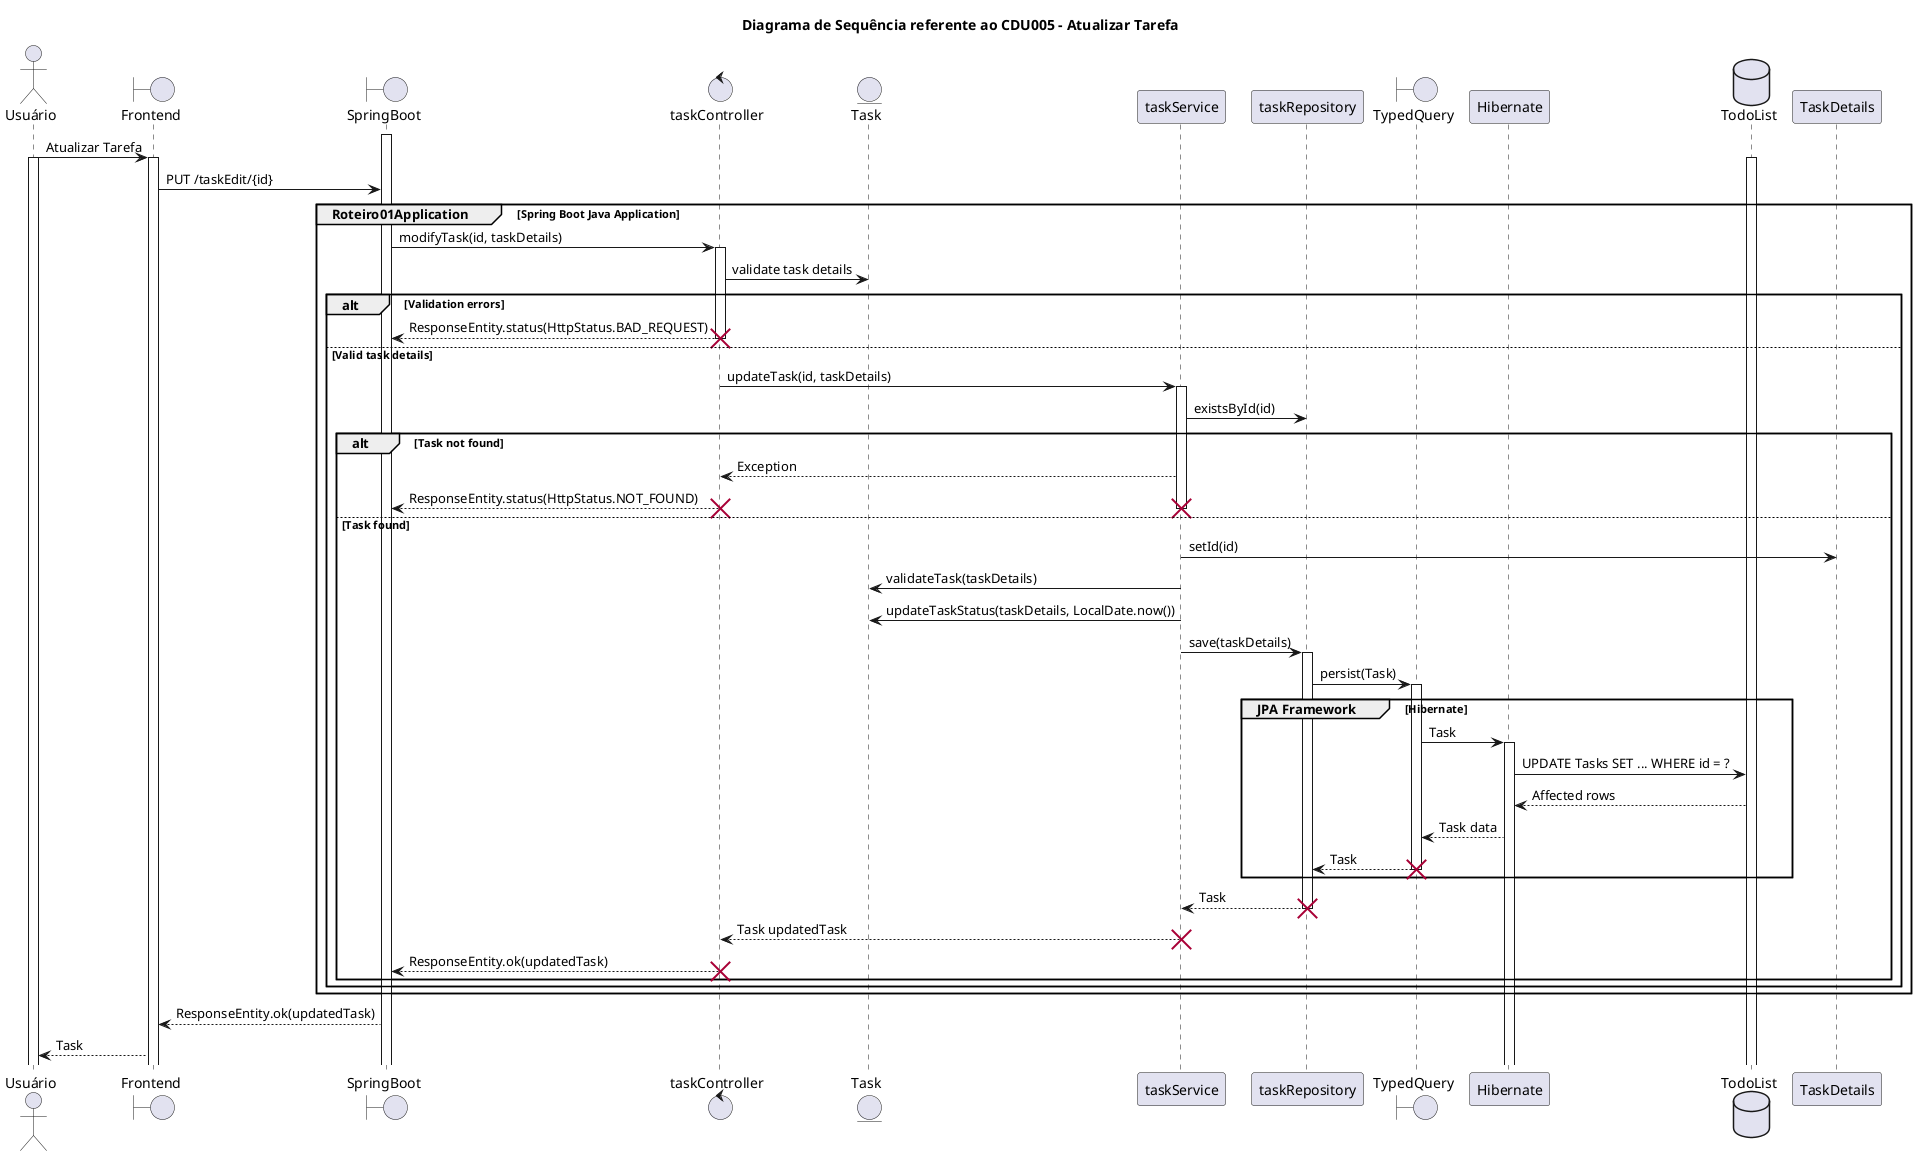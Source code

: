 @startuml
title Diagrama de Sequência referente ao CDU005 - Atualizar Tarefa
actor Usuário
Boundary Frontend
Boundary SpringBoot
Control taskController
Entity Task
Participant taskService
Participant taskRepository
Boundary TypedQuery
Participant Hibernate
Database TodoList

activate SpringBoot
Usuário -> Frontend: Atualizar Tarefa
activate Usuário
activate Frontend
activate TodoList
Frontend -> SpringBoot: PUT /taskEdit/{id}
group Roteiro01Application [Spring Boot Java Application]
SpringBoot -> taskController: modifyTask(id, taskDetails)
activate taskController
taskController -> Task: validate task details
alt Validation errors
    taskController --> SpringBoot: ResponseEntity.status(HttpStatus.BAD_REQUEST)
    destroy taskController
else Valid task details
    taskController -> taskService: updateTask(id, taskDetails)
    activate taskService
    taskService -> taskRepository: existsById(id)
    alt Task not found
        taskService --> taskController: Exception
        taskController --> SpringBoot: ResponseEntity.status(HttpStatus.NOT_FOUND)
        destroy taskService
        destroy taskController
    else Task found
        taskService -> TaskDetails: setId(id)
        taskService -> Task: validateTask(taskDetails)
        taskService -> Task: updateTaskStatus(taskDetails, LocalDate.now())
        taskService -> taskRepository: save(taskDetails)
        activate taskRepository
        taskRepository -> TypedQuery: persist(Task)
        group JPA Framework [Hibernate]
        Activate TypedQuery
        TypedQuery -> Hibernate: Task
        Activate Hibernate
        Hibernate -> TodoList: UPDATE Tasks SET ... WHERE id = ?
        TodoList --> Hibernate: Affected rows
        Hibernate --> TypedQuery: Task data
        TypedQuery --> taskRepository: Task
        destroy TypedQuery
        end
        taskRepository --> taskService: Task
        destroy taskRepository
        taskService --> taskController: Task updatedTask
        destroy taskService
        taskController --> SpringBoot: ResponseEntity.ok(updatedTask)
        destroy taskController
    end
end
end
SpringBoot --> Frontend: ResponseEntity.ok(updatedTask)
Frontend --> Usuário: Task
@enduml
